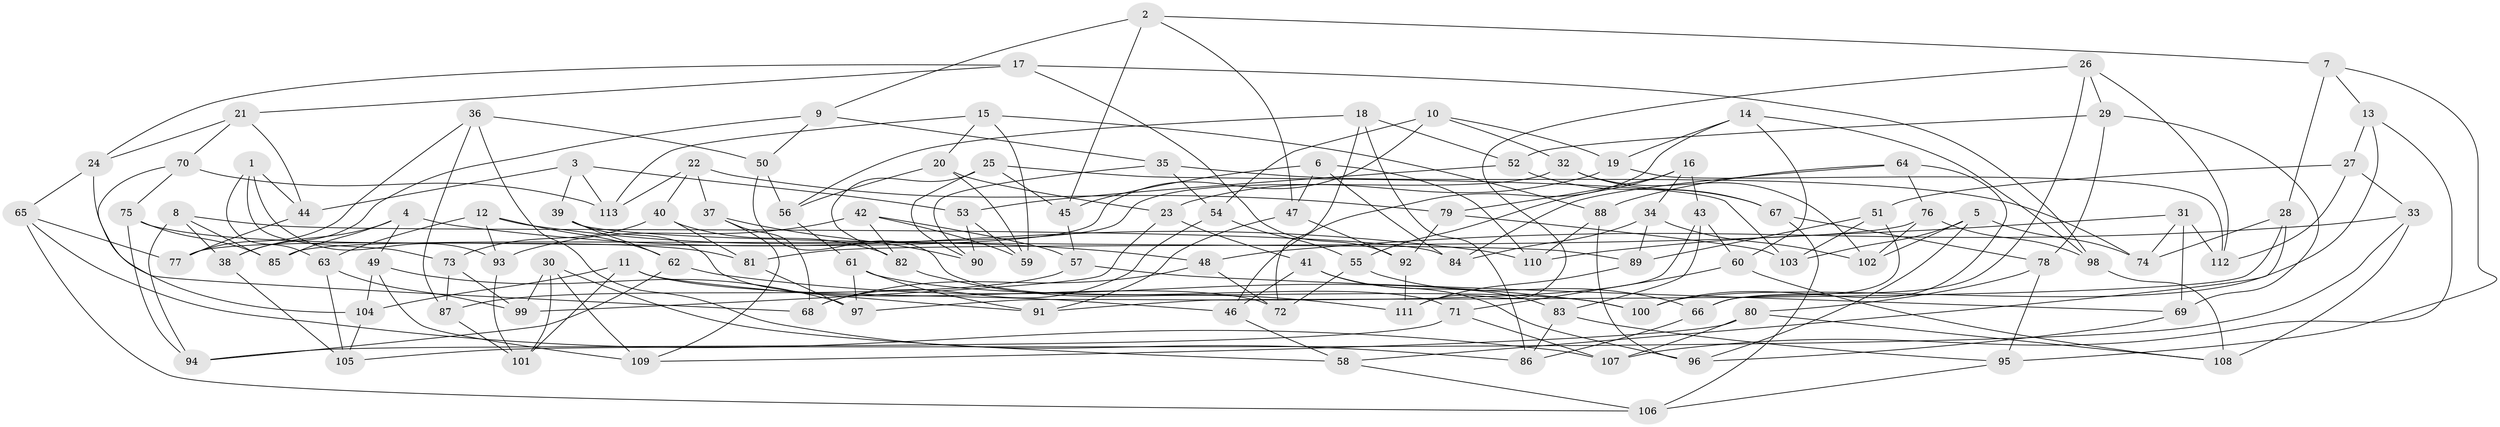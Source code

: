 // coarse degree distribution, {3: 0.04477611940298507, 5: 0.11940298507462686, 4: 0.6417910447761194, 9: 0.029850746268656716, 8: 0.07462686567164178, 15: 0.014925373134328358, 7: 0.029850746268656716, 6: 0.04477611940298507}
// Generated by graph-tools (version 1.1) at 2025/02/03/04/25 22:02:02]
// undirected, 113 vertices, 226 edges
graph export_dot {
graph [start="1"]
  node [color=gray90,style=filled];
  1;
  2;
  3;
  4;
  5;
  6;
  7;
  8;
  9;
  10;
  11;
  12;
  13;
  14;
  15;
  16;
  17;
  18;
  19;
  20;
  21;
  22;
  23;
  24;
  25;
  26;
  27;
  28;
  29;
  30;
  31;
  32;
  33;
  34;
  35;
  36;
  37;
  38;
  39;
  40;
  41;
  42;
  43;
  44;
  45;
  46;
  47;
  48;
  49;
  50;
  51;
  52;
  53;
  54;
  55;
  56;
  57;
  58;
  59;
  60;
  61;
  62;
  63;
  64;
  65;
  66;
  67;
  68;
  69;
  70;
  71;
  72;
  73;
  74;
  75;
  76;
  77;
  78;
  79;
  80;
  81;
  82;
  83;
  84;
  85;
  86;
  87;
  88;
  89;
  90;
  91;
  92;
  93;
  94;
  95;
  96;
  97;
  98;
  99;
  100;
  101;
  102;
  103;
  104;
  105;
  106;
  107;
  108;
  109;
  110;
  111;
  112;
  113;
  1 -- 44;
  1 -- 73;
  1 -- 63;
  1 -- 93;
  2 -- 47;
  2 -- 45;
  2 -- 9;
  2 -- 7;
  3 -- 113;
  3 -- 39;
  3 -- 44;
  3 -- 53;
  4 -- 110;
  4 -- 85;
  4 -- 49;
  4 -- 38;
  5 -- 74;
  5 -- 102;
  5 -- 103;
  5 -- 96;
  6 -- 110;
  6 -- 45;
  6 -- 84;
  6 -- 47;
  7 -- 28;
  7 -- 95;
  7 -- 13;
  8 -- 84;
  8 -- 38;
  8 -- 94;
  8 -- 85;
  9 -- 35;
  9 -- 50;
  9 -- 38;
  10 -- 54;
  10 -- 32;
  10 -- 19;
  10 -- 77;
  11 -- 104;
  11 -- 91;
  11 -- 101;
  11 -- 46;
  12 -- 48;
  12 -- 62;
  12 -- 93;
  12 -- 63;
  13 -- 107;
  13 -- 27;
  13 -- 100;
  14 -- 46;
  14 -- 98;
  14 -- 19;
  14 -- 60;
  15 -- 88;
  15 -- 113;
  15 -- 20;
  15 -- 59;
  16 -- 34;
  16 -- 79;
  16 -- 43;
  16 -- 55;
  17 -- 21;
  17 -- 92;
  17 -- 98;
  17 -- 24;
  18 -- 52;
  18 -- 56;
  18 -- 72;
  18 -- 86;
  19 -- 112;
  19 -- 23;
  20 -- 59;
  20 -- 23;
  20 -- 56;
  21 -- 44;
  21 -- 70;
  21 -- 24;
  22 -- 40;
  22 -- 37;
  22 -- 113;
  22 -- 79;
  23 -- 99;
  23 -- 41;
  24 -- 65;
  24 -- 68;
  25 -- 45;
  25 -- 90;
  25 -- 82;
  25 -- 103;
  26 -- 111;
  26 -- 112;
  26 -- 66;
  26 -- 29;
  27 -- 112;
  27 -- 51;
  27 -- 33;
  28 -- 74;
  28 -- 91;
  28 -- 58;
  29 -- 52;
  29 -- 78;
  29 -- 69;
  30 -- 101;
  30 -- 58;
  30 -- 99;
  30 -- 109;
  31 -- 74;
  31 -- 112;
  31 -- 69;
  31 -- 110;
  32 -- 85;
  32 -- 102;
  32 -- 67;
  33 -- 105;
  33 -- 48;
  33 -- 108;
  34 -- 89;
  34 -- 102;
  34 -- 84;
  35 -- 74;
  35 -- 54;
  35 -- 90;
  36 -- 77;
  36 -- 50;
  36 -- 86;
  36 -- 87;
  37 -- 68;
  37 -- 90;
  37 -- 109;
  38 -- 105;
  39 -- 72;
  39 -- 89;
  39 -- 62;
  40 -- 82;
  40 -- 73;
  40 -- 81;
  41 -- 96;
  41 -- 46;
  41 -- 83;
  42 -- 93;
  42 -- 57;
  42 -- 59;
  42 -- 82;
  43 -- 97;
  43 -- 83;
  43 -- 60;
  44 -- 77;
  45 -- 57;
  46 -- 58;
  47 -- 92;
  47 -- 91;
  48 -- 72;
  48 -- 68;
  49 -- 109;
  49 -- 97;
  49 -- 104;
  50 -- 71;
  50 -- 56;
  51 -- 66;
  51 -- 103;
  51 -- 89;
  52 -- 53;
  52 -- 67;
  53 -- 59;
  53 -- 90;
  54 -- 68;
  54 -- 55;
  55 -- 66;
  55 -- 72;
  56 -- 61;
  57 -- 69;
  57 -- 87;
  58 -- 106;
  60 -- 108;
  60 -- 71;
  61 -- 91;
  61 -- 100;
  61 -- 97;
  62 -- 94;
  62 -- 100;
  63 -- 105;
  63 -- 99;
  64 -- 100;
  64 -- 84;
  64 -- 76;
  64 -- 88;
  65 -- 106;
  65 -- 77;
  65 -- 107;
  66 -- 86;
  67 -- 78;
  67 -- 106;
  69 -- 96;
  70 -- 104;
  70 -- 75;
  70 -- 113;
  71 -- 94;
  71 -- 107;
  73 -- 87;
  73 -- 99;
  75 -- 81;
  75 -- 94;
  75 -- 85;
  76 -- 81;
  76 -- 102;
  76 -- 98;
  78 -- 95;
  78 -- 80;
  79 -- 103;
  79 -- 92;
  80 -- 109;
  80 -- 107;
  80 -- 108;
  81 -- 97;
  82 -- 111;
  83 -- 95;
  83 -- 86;
  87 -- 101;
  88 -- 96;
  88 -- 110;
  89 -- 111;
  92 -- 111;
  93 -- 101;
  95 -- 106;
  98 -- 108;
  104 -- 105;
}
